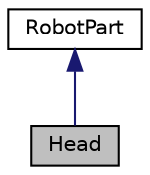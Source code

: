 digraph "Head"
{
  edge [fontname="Helvetica",fontsize="10",labelfontname="Helvetica",labelfontsize="10"];
  node [fontname="Helvetica",fontsize="10",shape=record];
  Node1 [label="Head",height=0.2,width=0.4,color="black", fillcolor="grey75", style="filled", fontcolor="black"];
  Node2 -> Node1 [dir="back",color="midnightblue",fontsize="10",style="solid",fontname="Helvetica"];
  Node2 [label="RobotPart",height=0.2,width=0.4,color="black", fillcolor="white", style="filled",URL="$classRobotPart.html",tooltip="Pure abstract class that has several default data members. "];
}
